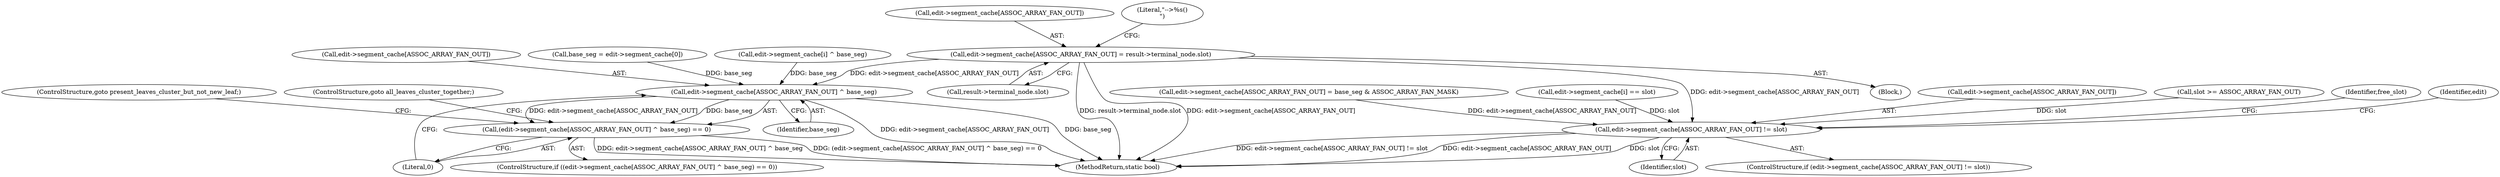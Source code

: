 digraph "0_linux_8d4a2ec1e0b41b0cf9a0c5cd4511da7f8e4f3de2@array" {
"1000156" [label="(Call,edit->segment_cache[ASSOC_ARRAY_FAN_OUT] = result->terminal_node.slot)"];
"1000401" [label="(Call,edit->segment_cache[ASSOC_ARRAY_FAN_OUT] ^ base_seg)"];
"1000400" [label="(Call,(edit->segment_cache[ASSOC_ARRAY_FAN_OUT] ^ base_seg) == 0)"];
"1000663" [label="(Call,edit->segment_cache[ASSOC_ARRAY_FAN_OUT] != slot)"];
"1000400" [label="(Call,(edit->segment_cache[ASSOC_ARRAY_FAN_OUT] ^ base_seg) == 0)"];
"1000674" [label="(Identifier,free_slot)"];
"1000399" [label="(ControlStructure,if ((edit->segment_cache[ASSOC_ARRAY_FAN_OUT] ^ base_seg) == 0))"];
"1000410" [label="(ControlStructure,goto present_leaves_cluster_but_not_new_leaf;)"];
"1000156" [label="(Call,edit->segment_cache[ASSOC_ARRAY_FAN_OUT] = result->terminal_node.slot)"];
"1000701" [label="(Identifier,edit)"];
"1000122" [label="(Block,)"];
"1001238" [label="(Call,edit->segment_cache[ASSOC_ARRAY_FAN_OUT] = base_seg & ASSOC_ARRAY_FAN_MASK)"];
"1000401" [label="(Call,edit->segment_cache[ASSOC_ARRAY_FAN_OUT] ^ base_seg)"];
"1000162" [label="(Call,result->terminal_node.slot)"];
"1000157" [label="(Call,edit->segment_cache[ASSOC_ARRAY_FAN_OUT])"];
"1000407" [label="(Identifier,base_seg)"];
"1000610" [label="(Call,edit->segment_cache[i] == slot)"];
"1000409" [label="(ControlStructure,goto all_leaves_cluster_together;)"];
"1000382" [label="(Call,edit->segment_cache[i] ^ base_seg)"];
"1000663" [label="(Call,edit->segment_cache[ASSOC_ARRAY_FAN_OUT] != slot)"];
"1000662" [label="(ControlStructure,if (edit->segment_cache[ASSOC_ARRAY_FAN_OUT] != slot))"];
"1000408" [label="(Literal,0)"];
"1000168" [label="(Literal,\"-->%s()\n\")"];
"1000669" [label="(Identifier,slot)"];
"1001248" [label="(MethodReturn,static bool)"];
"1000402" [label="(Call,edit->segment_cache[ASSOC_ARRAY_FAN_OUT])"];
"1000664" [label="(Call,edit->segment_cache[ASSOC_ARRAY_FAN_OUT])"];
"1000525" [label="(Call,slot >= ASSOC_ARRAY_FAN_OUT)"];
"1000364" [label="(Call,base_seg = edit->segment_cache[0])"];
"1000156" -> "1000122"  [label="AST: "];
"1000156" -> "1000162"  [label="CFG: "];
"1000157" -> "1000156"  [label="AST: "];
"1000162" -> "1000156"  [label="AST: "];
"1000168" -> "1000156"  [label="CFG: "];
"1000156" -> "1001248"  [label="DDG: edit->segment_cache[ASSOC_ARRAY_FAN_OUT]"];
"1000156" -> "1001248"  [label="DDG: result->terminal_node.slot"];
"1000156" -> "1000401"  [label="DDG: edit->segment_cache[ASSOC_ARRAY_FAN_OUT]"];
"1000156" -> "1000663"  [label="DDG: edit->segment_cache[ASSOC_ARRAY_FAN_OUT]"];
"1000401" -> "1000400"  [label="AST: "];
"1000401" -> "1000407"  [label="CFG: "];
"1000402" -> "1000401"  [label="AST: "];
"1000407" -> "1000401"  [label="AST: "];
"1000408" -> "1000401"  [label="CFG: "];
"1000401" -> "1001248"  [label="DDG: edit->segment_cache[ASSOC_ARRAY_FAN_OUT]"];
"1000401" -> "1001248"  [label="DDG: base_seg"];
"1000401" -> "1000400"  [label="DDG: edit->segment_cache[ASSOC_ARRAY_FAN_OUT]"];
"1000401" -> "1000400"  [label="DDG: base_seg"];
"1000364" -> "1000401"  [label="DDG: base_seg"];
"1000382" -> "1000401"  [label="DDG: base_seg"];
"1000400" -> "1000399"  [label="AST: "];
"1000400" -> "1000408"  [label="CFG: "];
"1000408" -> "1000400"  [label="AST: "];
"1000409" -> "1000400"  [label="CFG: "];
"1000410" -> "1000400"  [label="CFG: "];
"1000400" -> "1001248"  [label="DDG: edit->segment_cache[ASSOC_ARRAY_FAN_OUT] ^ base_seg"];
"1000400" -> "1001248"  [label="DDG: (edit->segment_cache[ASSOC_ARRAY_FAN_OUT] ^ base_seg) == 0"];
"1000663" -> "1000662"  [label="AST: "];
"1000663" -> "1000669"  [label="CFG: "];
"1000664" -> "1000663"  [label="AST: "];
"1000669" -> "1000663"  [label="AST: "];
"1000674" -> "1000663"  [label="CFG: "];
"1000701" -> "1000663"  [label="CFG: "];
"1000663" -> "1001248"  [label="DDG: edit->segment_cache[ASSOC_ARRAY_FAN_OUT] != slot"];
"1000663" -> "1001248"  [label="DDG: edit->segment_cache[ASSOC_ARRAY_FAN_OUT]"];
"1000663" -> "1001248"  [label="DDG: slot"];
"1001238" -> "1000663"  [label="DDG: edit->segment_cache[ASSOC_ARRAY_FAN_OUT]"];
"1000610" -> "1000663"  [label="DDG: slot"];
"1000525" -> "1000663"  [label="DDG: slot"];
}

